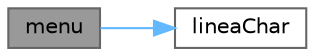 digraph "menu"
{
 // LATEX_PDF_SIZE
  bgcolor="transparent";
  edge [fontname=Helvetica,fontsize=10,labelfontname=Helvetica,labelfontsize=10];
  node [fontname=Helvetica,fontsize=10,shape=box,height=0.2,width=0.4];
  rankdir="LR";
  Node1 [id="Node000001",label="menu",height=0.2,width=0.4,color="gray40", fillcolor="grey60", style="filled", fontcolor="black",tooltip="Muestra el menú de opciones del programa."];
  Node1 -> Node2 [id="edge2_Node000001_Node000002",color="steelblue1",style="solid",tooltip=" "];
  Node2 [id="Node000002",label="lineaChar",height=0.2,width=0.4,color="grey40", fillcolor="white", style="filled",URL="$main_8cpp.html#a4897883549359d1f65b5748f25bfbd9d",tooltip="Muestra una línea de caracteres repetidos."];
}
